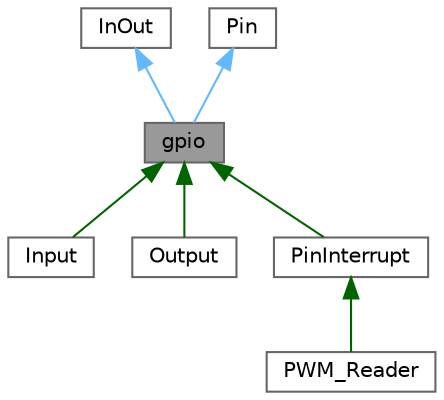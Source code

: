digraph "gpio"
{
 // LATEX_PDF_SIZE
  bgcolor="transparent";
  edge [fontname=Helvetica,fontsize=10,labelfontname=Helvetica,labelfontsize=10];
  node [fontname=Helvetica,fontsize=10,shape=box,height=0.2,width=0.4];
  Node1 [id="Node000001",label="gpio",height=0.2,width=0.4,color="gray40", fillcolor="grey60", style="filled", fontcolor="black",tooltip="Clase del objeto gpio."];
  Node2 -> Node1 [id="edge1_Node000001_Node000002",dir="back",color="steelblue1",style="solid",tooltip=" "];
  Node2 [id="Node000002",label="InOut",height=0.2,width=0.4,color="gray40", fillcolor="white", style="filled",URL="$class_in_out.html",tooltip="Clase del objeto InOut."];
  Node3 -> Node1 [id="edge2_Node000001_Node000003",dir="back",color="steelblue1",style="solid",tooltip=" "];
  Node3 [id="Node000003",label="Pin",height=0.2,width=0.4,color="gray40", fillcolor="white", style="filled",URL="$class_pin.html",tooltip="Clase del objeto Pin."];
  Node1 -> Node4 [id="edge3_Node000001_Node000004",dir="back",color="darkgreen",style="solid",tooltip=" "];
  Node4 [id="Node000004",label="Input",height=0.2,width=0.4,color="gray40", fillcolor="white", style="filled",URL="$class_input.html",tooltip="Clase del objeto Input."];
  Node1 -> Node5 [id="edge4_Node000001_Node000005",dir="back",color="darkgreen",style="solid",tooltip=" "];
  Node5 [id="Node000005",label="Output",height=0.2,width=0.4,color="gray40", fillcolor="white", style="filled",URL="$class_output.html",tooltip="Clase del objeto outputs."];
  Node1 -> Node6 [id="edge5_Node000001_Node000006",dir="back",color="darkgreen",style="solid",tooltip=" "];
  Node6 [id="Node000006",label="PinInterrupt",height=0.2,width=0.4,color="gray40", fillcolor="white", style="filled",URL="$class_pin_interrupt.html",tooltip="Clase del objeto Pin_interrupt El objeto Pin_interrupt debe ser heredado por cualquier objeto que des..."];
  Node6 -> Node7 [id="edge6_Node000006_Node000007",dir="back",color="darkgreen",style="solid",tooltip=" "];
  Node7 [id="Node000007",label="PWM_Reader",height=0.2,width=0.4,color="gray40", fillcolor="white", style="filled",URL="$class_p_w_m___reader.html",tooltip="Clase del objeto PWM_Reader."];
}
